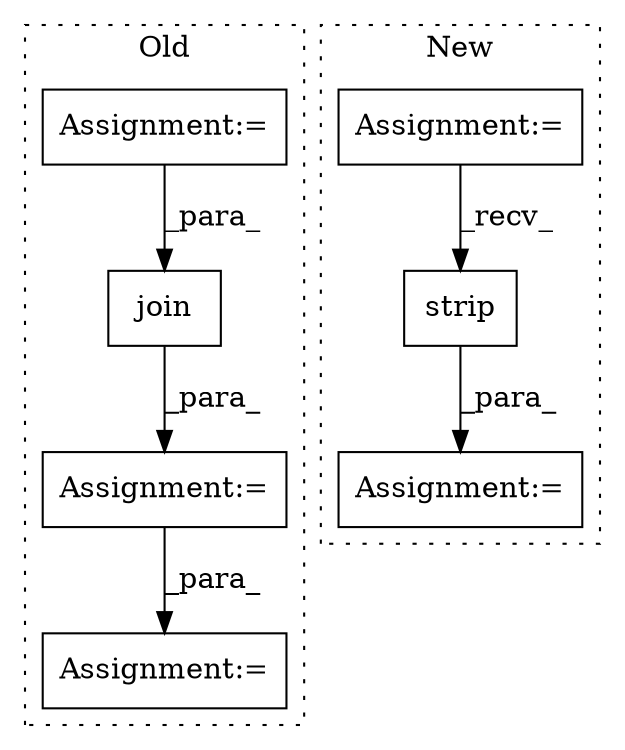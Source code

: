 digraph G {
subgraph cluster0 {
1 [label="join" a="32" s="2272,2299" l="5,1" shape="box"];
5 [label="Assignment:=" a="7" s="2424" l="1" shape="box"];
6 [label="Assignment:=" a="7" s="2595" l="1" shape="box"];
7 [label="Assignment:=" a="7" s="2364" l="42" shape="box"];
label = "Old";
style="dotted";
}
subgraph cluster1 {
2 [label="strip" a="32" s="4069" l="7" shape="box"];
3 [label="Assignment:=" a="7" s="3973" l="23" shape="box"];
4 [label="Assignment:=" a="7" s="4218" l="28" shape="box"];
label = "New";
style="dotted";
}
1 -> 5 [label="_para_"];
2 -> 3 [label="_para_"];
4 -> 2 [label="_recv_"];
5 -> 6 [label="_para_"];
7 -> 1 [label="_para_"];
}
